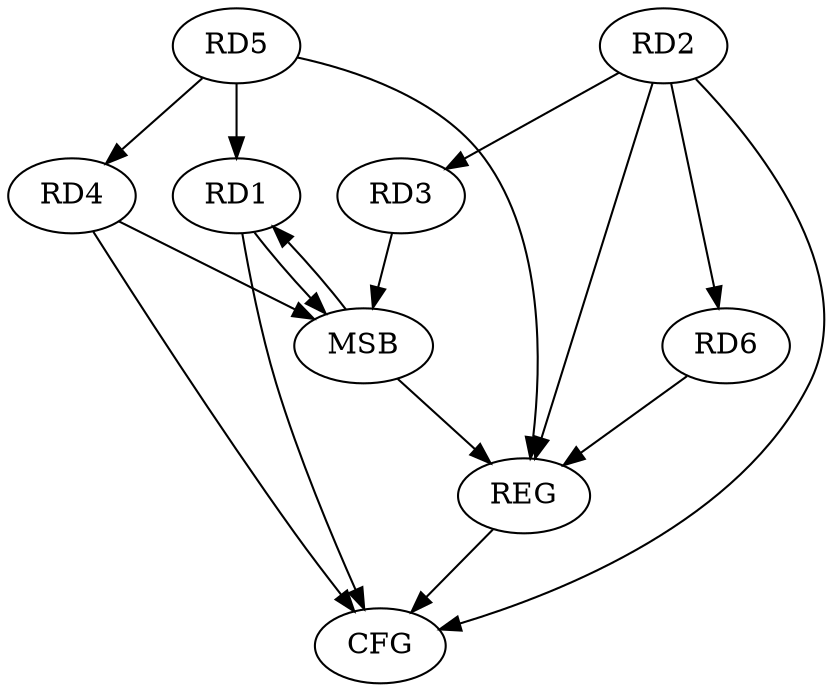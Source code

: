 strict digraph G {
  RD1 [ label="RD1" ];
  RD2 [ label="RD2" ];
  RD3 [ label="RD3" ];
  RD4 [ label="RD4" ];
  RD5 [ label="RD5" ];
  RD6 [ label="RD6" ];
  REG [ label="REG" ];
  MSB [ label="MSB" ];
  CFG [ label="CFG" ];
  RD5 -> RD1;
  RD2 -> RD3;
  RD2 -> RD6;
  RD5 -> RD4;
  RD2 -> REG;
  RD5 -> REG;
  RD6 -> REG;
  RD1 -> MSB;
  MSB -> REG;
  RD3 -> MSB;
  MSB -> RD1;
  RD4 -> MSB;
  RD2 -> CFG;
  RD1 -> CFG;
  RD4 -> CFG;
  REG -> CFG;
}
